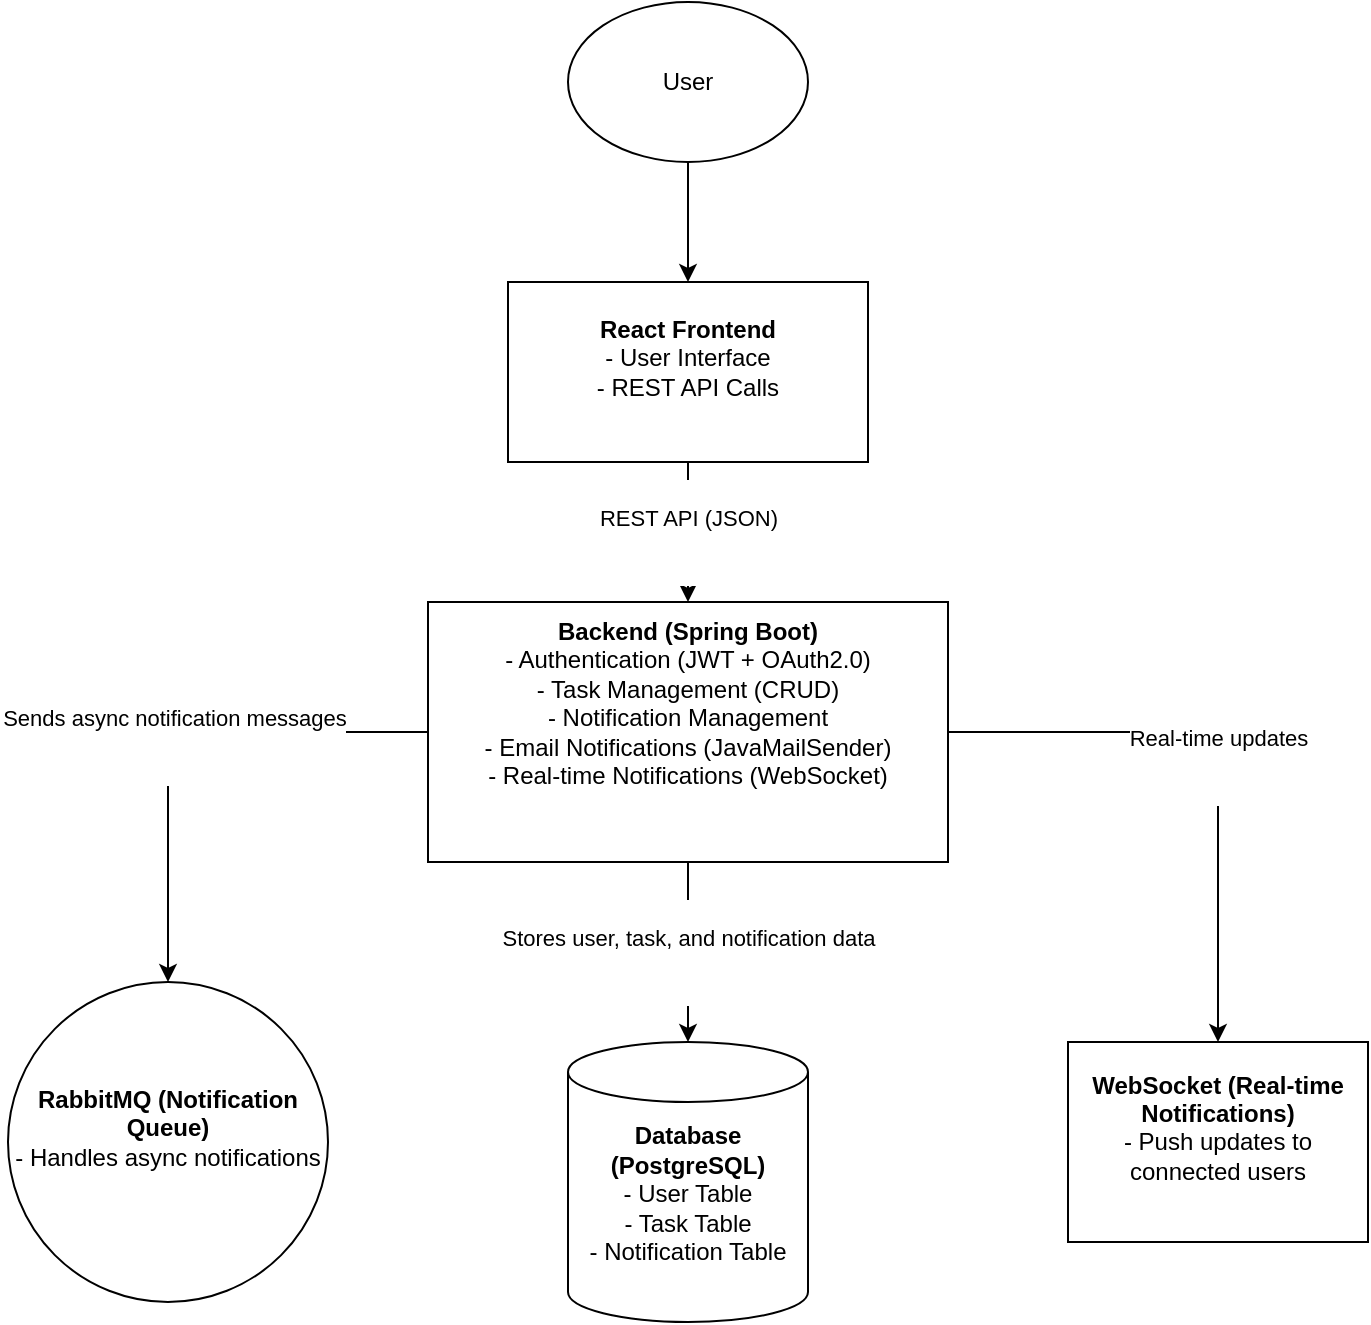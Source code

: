 <mxfile version="26.0.6">
  <diagram name="Страница — 1" id="iP4cN0hEVDraoGNRMPEc">
    <mxGraphModel dx="1434" dy="780" grid="1" gridSize="10" guides="1" tooltips="1" connect="1" arrows="1" fold="1" page="1" pageScale="1" pageWidth="827" pageHeight="1169" math="0" shadow="0">
      <root>
        <mxCell id="0" />
        <mxCell id="1" parent="0" />
        <mxCell id="yZv13XelMzJPbfZPZfnc-5" value="&lt;br&gt;&lt;div&gt;&lt;br/&gt;&lt;/div&gt;" style="edgeStyle=orthogonalEdgeStyle;rounded=0;orthogonalLoop=1;jettySize=auto;html=1;entryX=0.5;entryY=0;entryDx=0;entryDy=0;" parent="1" source="yZv13XelMzJPbfZPZfnc-1" target="yZv13XelMzJPbfZPZfnc-2" edge="1">
          <mxGeometry relative="1" as="geometry" />
        </mxCell>
        <mxCell id="yZv13XelMzJPbfZPZfnc-1" value="User" style="ellipse;whiteSpace=wrap;html=1;" parent="1" vertex="1">
          <mxGeometry x="380" y="50" width="120" height="80" as="geometry" />
        </mxCell>
        <mxCell id="yZv13XelMzJPbfZPZfnc-7" value="&#xa;REST API (JSON)&#xa;&#xa;" style="edgeStyle=orthogonalEdgeStyle;rounded=0;orthogonalLoop=1;jettySize=auto;html=1;" parent="1" source="yZv13XelMzJPbfZPZfnc-2" target="yZv13XelMzJPbfZPZfnc-6" edge="1">
          <mxGeometry relative="1" as="geometry" />
        </mxCell>
        <mxCell id="yZv13XelMzJPbfZPZfnc-2" value="&lt;b&gt;React Frontend&lt;br&gt;&lt;/b&gt;&lt;div&gt;- User Interface&lt;/div&gt;&lt;div&gt;- REST API Calls&lt;/div&gt;&lt;div&gt;&lt;br&gt;&lt;/div&gt;" style="rounded=0;whiteSpace=wrap;html=1;" parent="1" vertex="1">
          <mxGeometry x="350" y="190" width="180" height="90" as="geometry" />
        </mxCell>
        <mxCell id="yZv13XelMzJPbfZPZfnc-36" value="&#xa;Sends async notification messages&#xa;&#xa;" style="edgeStyle=orthogonalEdgeStyle;rounded=0;orthogonalLoop=1;jettySize=auto;html=1;entryX=0.5;entryY=0;entryDx=0;entryDy=0;" parent="1" source="yZv13XelMzJPbfZPZfnc-6" target="yZv13XelMzJPbfZPZfnc-33" edge="1">
          <mxGeometry relative="1" as="geometry" />
        </mxCell>
        <mxCell id="yZv13XelMzJPbfZPZfnc-37" value="&#xa;Real-time updates&#xa;&#xa;" style="edgeStyle=orthogonalEdgeStyle;rounded=0;orthogonalLoop=1;jettySize=auto;html=1;entryX=0.5;entryY=0;entryDx=0;entryDy=0;" parent="1" source="yZv13XelMzJPbfZPZfnc-6" target="yZv13XelMzJPbfZPZfnc-34" edge="1">
          <mxGeometry relative="1" as="geometry" />
        </mxCell>
        <mxCell id="yZv13XelMzJPbfZPZfnc-6" value="&lt;b&gt;Backend (Spring Boot)&lt;/b&gt;&lt;br&gt;&lt;div style=&quot;&quot;&gt;&lt;span class=&quot;hljs-bullet&quot;&gt;-&lt;/span&gt; Authentication (JWT + OAuth2.0)&lt;br/&gt;&lt;span class=&quot;hljs-bullet&quot;&gt;-&lt;/span&gt; Task Management (CRUD)&lt;br/&gt;&lt;span class=&quot;hljs-bullet&quot;&gt;-&lt;/span&gt; Notification Management&lt;br/&gt;&lt;span class=&quot;hljs-bullet&quot;&gt;  -&lt;/span&gt; Email Notifications (JavaMailSender)&lt;br/&gt;&lt;span class=&quot;hljs-bullet&quot;&gt;  -&lt;/span&gt; Real-time Notifications (WebSocket)&lt;/div&gt;&lt;div style=&quot;font-weight: bold;&quot;&gt;&lt;br&gt;&lt;/div&gt;&lt;div&gt;&lt;br&gt;&lt;/div&gt;" style="rounded=0;whiteSpace=wrap;html=1;" parent="1" vertex="1">
          <mxGeometry x="310" y="350" width="260" height="130" as="geometry" />
        </mxCell>
        <mxCell id="yZv13XelMzJPbfZPZfnc-32" value="&lt;b&gt;Database (PostgreSQL)&lt;/b&gt;&lt;br&gt;&lt;div&gt;- User Table&lt;/div&gt;&lt;div&gt;- Task Table&lt;/div&gt;&lt;div&gt;- Notification Table&lt;/div&gt;&lt;div&gt;&lt;br&gt;&lt;/div&gt;" style="shape=cylinder3;whiteSpace=wrap;html=1;boundedLbl=1;backgroundOutline=1;size=15;" parent="1" vertex="1">
          <mxGeometry x="380" y="570" width="120" height="140" as="geometry" />
        </mxCell>
        <mxCell id="yZv13XelMzJPbfZPZfnc-33" value="&lt;b&gt;RabbitMQ (Notification Queue)&lt;/b&gt;&lt;div&gt;&lt;div&gt;- Handles async notifications&lt;/div&gt;&lt;/div&gt;&lt;div&gt;&lt;br&gt;&lt;/div&gt;" style="ellipse;whiteSpace=wrap;html=1;aspect=fixed;" parent="1" vertex="1">
          <mxGeometry x="100" y="540" width="160" height="160" as="geometry" />
        </mxCell>
        <mxCell id="yZv13XelMzJPbfZPZfnc-34" value="&lt;b&gt;WebSocket (Real-time Notifications)&lt;br&gt;&lt;/b&gt;&lt;div&gt;- Push updates to connected users&lt;/div&gt;&lt;div&gt;&lt;br&gt;&lt;/div&gt;" style="rounded=0;whiteSpace=wrap;html=1;" parent="1" vertex="1">
          <mxGeometry x="630" y="570" width="150" height="100" as="geometry" />
        </mxCell>
        <mxCell id="yZv13XelMzJPbfZPZfnc-35" value="&#xa;Stores user, task, and notification data&#xa;&#xa;" style="edgeStyle=orthogonalEdgeStyle;rounded=0;orthogonalLoop=1;jettySize=auto;html=1;entryX=0.5;entryY=0;entryDx=0;entryDy=0;entryPerimeter=0;" parent="1" source="yZv13XelMzJPbfZPZfnc-6" target="yZv13XelMzJPbfZPZfnc-32" edge="1">
          <mxGeometry relative="1" as="geometry" />
        </mxCell>
      </root>
    </mxGraphModel>
  </diagram>
</mxfile>
